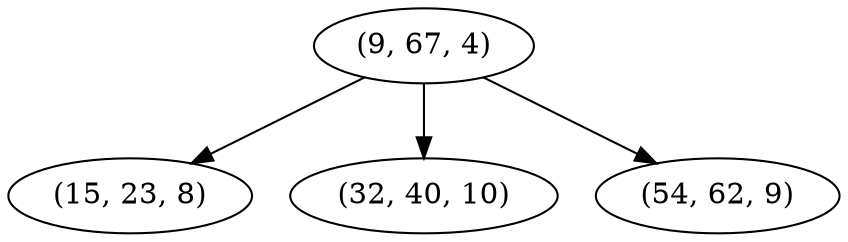 digraph tree {
    "(9, 67, 4)";
    "(15, 23, 8)";
    "(32, 40, 10)";
    "(54, 62, 9)";
    "(9, 67, 4)" -> "(15, 23, 8)";
    "(9, 67, 4)" -> "(32, 40, 10)";
    "(9, 67, 4)" -> "(54, 62, 9)";
}
